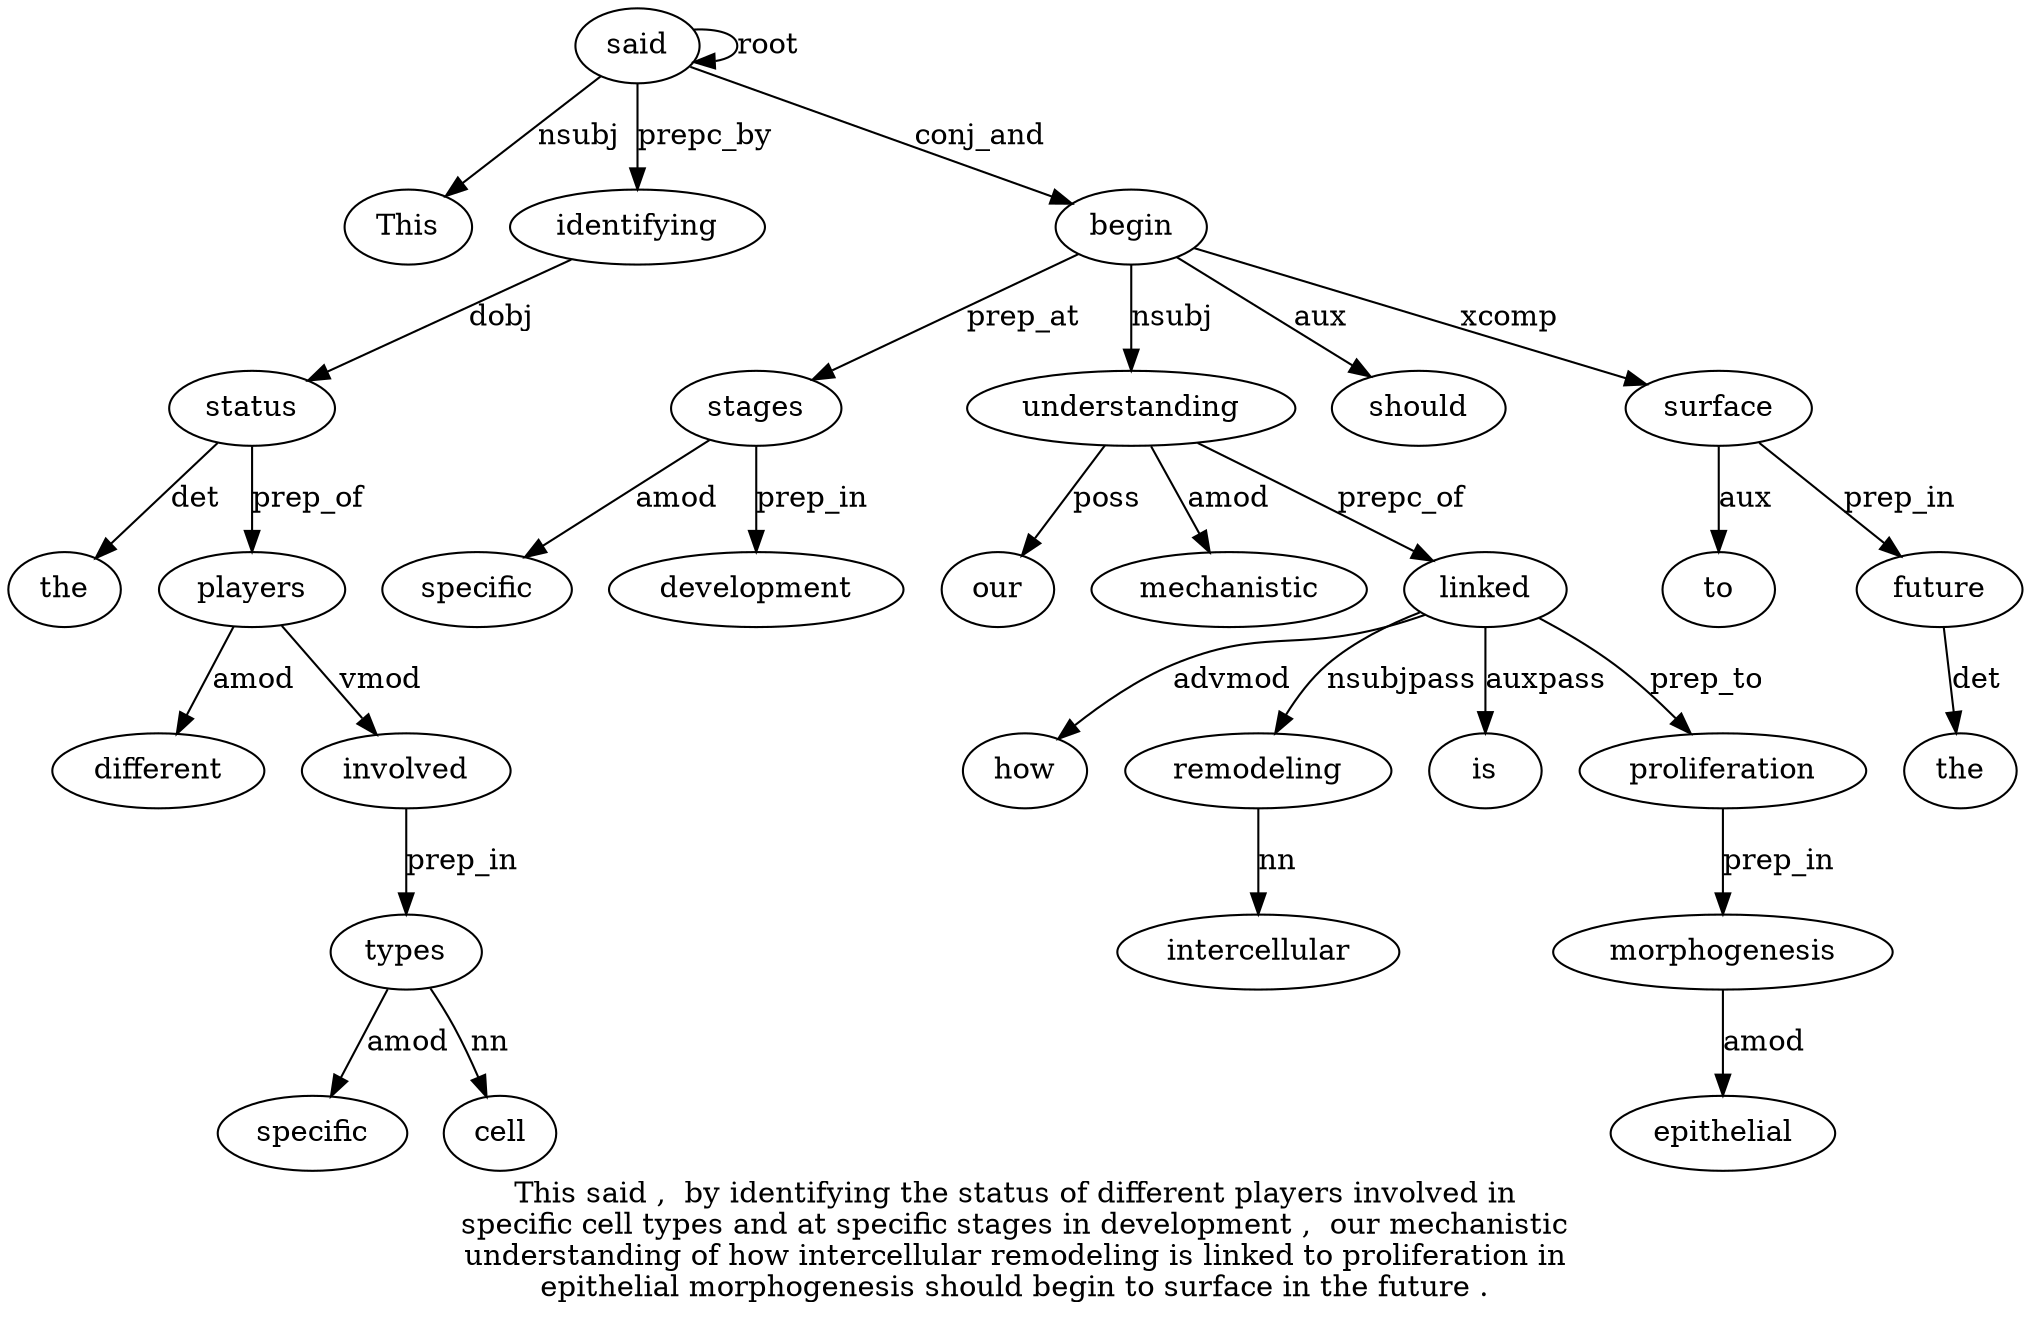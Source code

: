digraph "This said ,  by identifying the status of different players involved in specific cell types and at specific stages in development ,  our mechanistic understanding of how intercellular remodeling is linked to proliferation in epithelial morphogenesis should begin to surface in the future ." {
label="This said ,  by identifying the status of different players involved in
specific cell types and at specific stages in development ,  our mechanistic
understanding of how intercellular remodeling is linked to proliferation in
epithelial morphogenesis should begin to surface in the future .";
said2 [style=filled, fillcolor=white, label=said];
This1 [style=filled, fillcolor=white, label=This];
said2 -> This1  [label=nsubj];
said2 -> said2  [label=root];
identifying5 [style=filled, fillcolor=white, label=identifying];
said2 -> identifying5  [label=prepc_by];
status7 [style=filled, fillcolor=white, label=status];
the6 [style=filled, fillcolor=white, label=the];
status7 -> the6  [label=det];
identifying5 -> status7  [label=dobj];
players10 [style=filled, fillcolor=white, label=players];
different9 [style=filled, fillcolor=white, label=different];
players10 -> different9  [label=amod];
status7 -> players10  [label=prep_of];
involved11 [style=filled, fillcolor=white, label=involved];
players10 -> involved11  [label=vmod];
types15 [style=filled, fillcolor=white, label=types];
specific13 [style=filled, fillcolor=white, label=specific];
types15 -> specific13  [label=amod];
cell14 [style=filled, fillcolor=white, label=cell];
types15 -> cell14  [label=nn];
involved11 -> types15  [label=prep_in];
stages19 [style=filled, fillcolor=white, label=stages];
specific18 [style=filled, fillcolor=white, label=specific];
stages19 -> specific18  [label=amod];
begin38 [style=filled, fillcolor=white, label=begin];
begin38 -> stages19  [label=prep_at];
development21 [style=filled, fillcolor=white, label=development];
stages19 -> development21  [label=prep_in];
understanding25 [style=filled, fillcolor=white, label=understanding];
our23 [style=filled, fillcolor=white, label=our];
understanding25 -> our23  [label=poss];
mechanistic24 [style=filled, fillcolor=white, label=mechanistic];
understanding25 -> mechanistic24  [label=amod];
begin38 -> understanding25  [label=nsubj];
linked31 [style=filled, fillcolor=white, label=linked];
how27 [style=filled, fillcolor=white, label=how];
linked31 -> how27  [label=advmod];
remodeling29 [style=filled, fillcolor=white, label=remodeling];
intercellular28 [style=filled, fillcolor=white, label=intercellular];
remodeling29 -> intercellular28  [label=nn];
linked31 -> remodeling29  [label=nsubjpass];
is30 [style=filled, fillcolor=white, label=is];
linked31 -> is30  [label=auxpass];
understanding25 -> linked31  [label=prepc_of];
proliferation33 [style=filled, fillcolor=white, label=proliferation];
linked31 -> proliferation33  [label=prep_to];
morphogenesis36 [style=filled, fillcolor=white, label=morphogenesis];
epithelial35 [style=filled, fillcolor=white, label=epithelial];
morphogenesis36 -> epithelial35  [label=amod];
proliferation33 -> morphogenesis36  [label=prep_in];
should37 [style=filled, fillcolor=white, label=should];
begin38 -> should37  [label=aux];
said2 -> begin38  [label=conj_and];
surface40 [style=filled, fillcolor=white, label=surface];
to39 [style=filled, fillcolor=white, label=to];
surface40 -> to39  [label=aux];
begin38 -> surface40  [label=xcomp];
future43 [style=filled, fillcolor=white, label=future];
the42 [style=filled, fillcolor=white, label=the];
future43 -> the42  [label=det];
surface40 -> future43  [label=prep_in];
}
